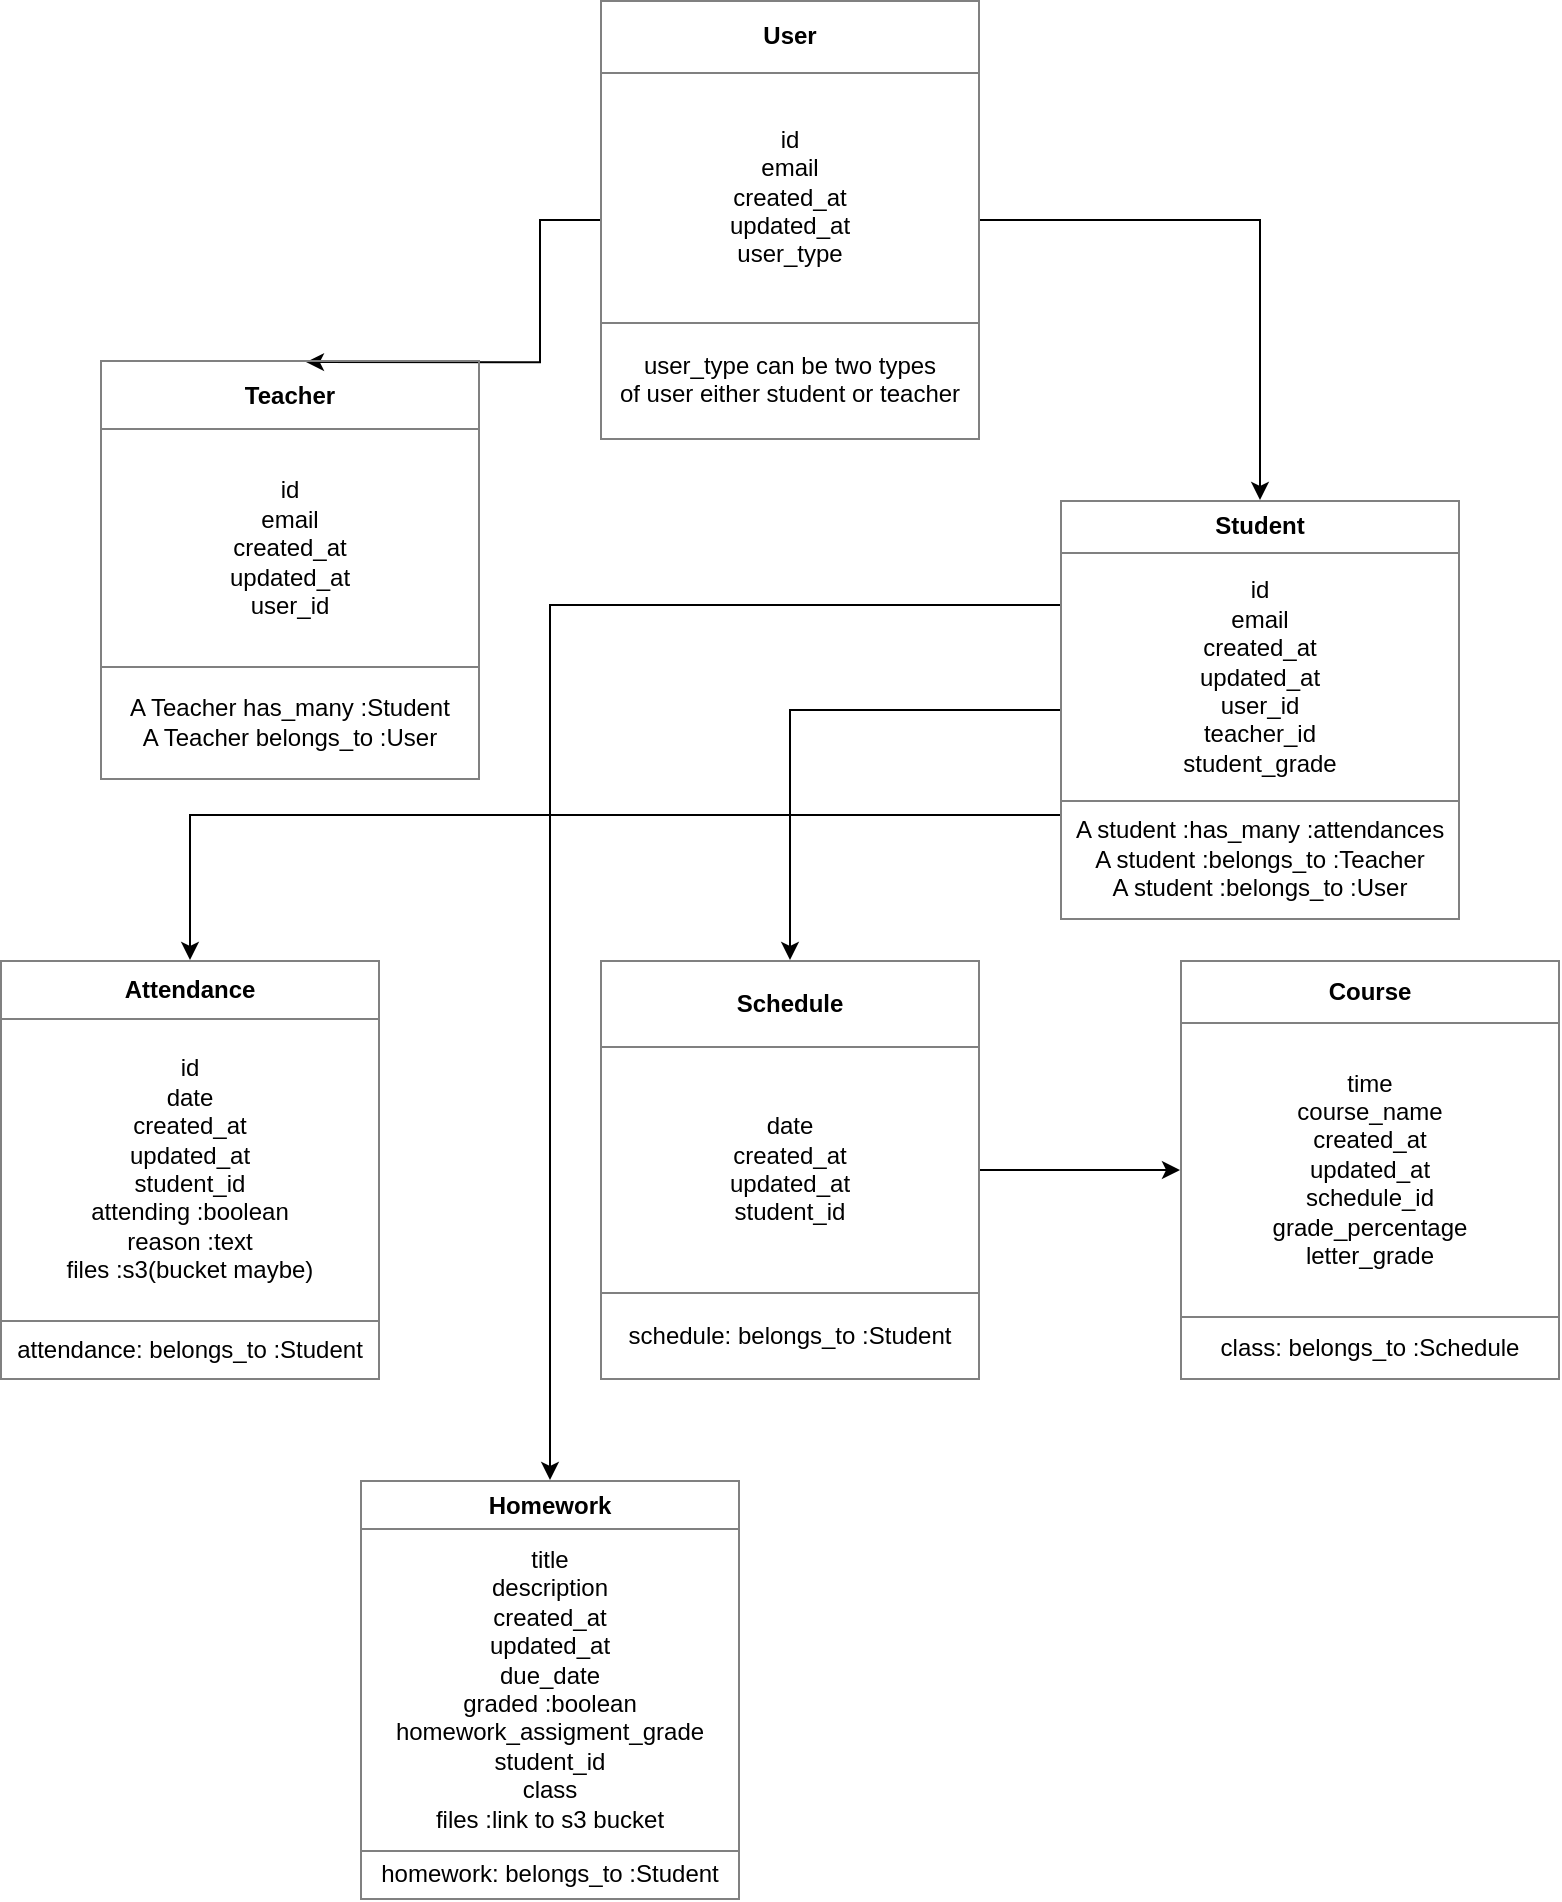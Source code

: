 <mxfile version="10.6.8" type="device"><diagram id="Oq43ahu04DMOhXBDNU10" name="Page-1"><mxGraphModel dx="843" dy="572" grid="1" gridSize="10" guides="1" tooltips="1" connect="1" arrows="1" fold="1" page="1" pageScale="1" pageWidth="850" pageHeight="1100" math="0" shadow="0"><root><mxCell id="0"/><mxCell id="1" parent="0"/><mxCell id="l5P2UlEM6DV-HDQL94uy-11" style="edgeStyle=orthogonalEdgeStyle;rounded=0;orthogonalLoop=1;jettySize=auto;html=1;exitX=0;exitY=0.5;exitDx=0;exitDy=0;entryX=0.542;entryY=0.005;entryDx=0;entryDy=0;entryPerimeter=0;" edge="1" parent="1" source="l5P2UlEM6DV-HDQL94uy-1" target="l5P2UlEM6DV-HDQL94uy-2"><mxGeometry relative="1" as="geometry"/></mxCell><mxCell id="l5P2UlEM6DV-HDQL94uy-12" style="edgeStyle=orthogonalEdgeStyle;rounded=0;orthogonalLoop=1;jettySize=auto;html=1;exitX=1;exitY=0.5;exitDx=0;exitDy=0;entryX=0.5;entryY=0;entryDx=0;entryDy=0;" edge="1" parent="1" source="l5P2UlEM6DV-HDQL94uy-1" target="l5P2UlEM6DV-HDQL94uy-4"><mxGeometry relative="1" as="geometry"/></mxCell><mxCell id="l5P2UlEM6DV-HDQL94uy-1" value="&lt;table border=&quot;1&quot; width=&quot;100%&quot; cellpadding=&quot;4&quot; style=&quot;width: 100% ; height: 100% ; border-collapse: collapse&quot;&gt;&lt;tbody&gt;&lt;tr&gt;&lt;th align=&quot;center&quot;&gt;&lt;b&gt;User&lt;/b&gt;&lt;/th&gt;&lt;/tr&gt;&lt;tr&gt;&lt;td align=&quot;center&quot;&gt;id&lt;br&gt;email&lt;br&gt;created_at&lt;br&gt;updated_at&lt;br&gt;user_type&lt;br&gt;&lt;/td&gt;&lt;/tr&gt;&lt;tr&gt;&lt;td align=&quot;center&quot;&gt;user_type can be two types &lt;br&gt;of user either student or teacher&lt;/td&gt;&lt;/tr&gt;&lt;/tbody&gt;&lt;/table&gt;" style="text;html=1;strokeColor=none;fillColor=none;overflow=fill;" vertex="1" parent="1"><mxGeometry x="330" y="20" width="190" height="220" as="geometry"/></mxCell><mxCell id="l5P2UlEM6DV-HDQL94uy-2" value="&lt;table border=&quot;1&quot; width=&quot;100%&quot; cellpadding=&quot;4&quot; style=&quot;width: 100% ; height: 100% ; border-collapse: collapse&quot;&gt;&lt;tbody&gt;&lt;tr&gt;&lt;th align=&quot;center&quot;&gt;&lt;b&gt;Teacher&lt;/b&gt;&lt;/th&gt;&lt;/tr&gt;&lt;tr&gt;&lt;td align=&quot;center&quot;&gt;id&lt;br&gt;email&lt;br&gt;created_at&lt;br&gt;updated_at&lt;br&gt;user_id&lt;br&gt;&lt;/td&gt;&lt;/tr&gt;&lt;tr&gt;&lt;td align=&quot;center&quot;&gt;A Teacher has_many :Student&lt;br&gt;A Teacher belongs_to :User&lt;/td&gt;&lt;/tr&gt;&lt;/tbody&gt;&lt;/table&gt;" style="text;html=1;strokeColor=none;fillColor=none;overflow=fill;" vertex="1" parent="1"><mxGeometry x="80" y="200" width="190" height="210" as="geometry"/></mxCell><mxCell id="l5P2UlEM6DV-HDQL94uy-13" style="edgeStyle=orthogonalEdgeStyle;rounded=0;orthogonalLoop=1;jettySize=auto;html=1;exitX=0;exitY=0.5;exitDx=0;exitDy=0;" edge="1" parent="1" source="l5P2UlEM6DV-HDQL94uy-4" target="l5P2UlEM6DV-HDQL94uy-8"><mxGeometry relative="1" as="geometry"/></mxCell><mxCell id="l5P2UlEM6DV-HDQL94uy-15" style="edgeStyle=orthogonalEdgeStyle;rounded=0;orthogonalLoop=1;jettySize=auto;html=1;exitX=0;exitY=0.75;exitDx=0;exitDy=0;" edge="1" parent="1" source="l5P2UlEM6DV-HDQL94uy-4" target="l5P2UlEM6DV-HDQL94uy-7"><mxGeometry relative="1" as="geometry"/></mxCell><mxCell id="l5P2UlEM6DV-HDQL94uy-18" style="edgeStyle=orthogonalEdgeStyle;rounded=0;orthogonalLoop=1;jettySize=auto;html=1;exitX=0;exitY=0.25;exitDx=0;exitDy=0;entryX=0.5;entryY=0;entryDx=0;entryDy=0;" edge="1" parent="1" source="l5P2UlEM6DV-HDQL94uy-4" target="l5P2UlEM6DV-HDQL94uy-10"><mxGeometry relative="1" as="geometry"/></mxCell><mxCell id="l5P2UlEM6DV-HDQL94uy-4" value="&lt;table border=&quot;1&quot; width=&quot;100%&quot; cellpadding=&quot;4&quot; style=&quot;width: 100% ; height: 100% ; border-collapse: collapse&quot;&gt;&lt;tbody&gt;&lt;tr&gt;&lt;th align=&quot;center&quot;&gt;&lt;b&gt;Student&lt;/b&gt;&lt;/th&gt;&lt;/tr&gt;&lt;tr&gt;&lt;td align=&quot;center&quot;&gt;id&lt;br&gt;email&lt;br&gt;created_at&lt;br&gt;updated_at&lt;br&gt;user_id&lt;br&gt;teacher_id&lt;br&gt;student_grade&lt;/td&gt;&lt;/tr&gt;&lt;tr&gt;&lt;td align=&quot;center&quot;&gt;A student :has_many :attendances&lt;br&gt;A student :belongs_to :Teacher&lt;br&gt;A student :belongs_to :User&lt;/td&gt;&lt;/tr&gt;&lt;/tbody&gt;&lt;/table&gt;" style="text;html=1;strokeColor=none;fillColor=none;overflow=fill;" vertex="1" parent="1"><mxGeometry x="560" y="270" width="200" height="210" as="geometry"/></mxCell><mxCell id="l5P2UlEM6DV-HDQL94uy-7" value="&lt;table border=&quot;1&quot; width=&quot;100%&quot; cellpadding=&quot;4&quot; style=&quot;width: 100% ; height: 100% ; border-collapse: collapse&quot;&gt;&lt;tbody&gt;&lt;tr&gt;&lt;th align=&quot;center&quot;&gt;&lt;b&gt;Attendance&lt;/b&gt;&lt;/th&gt;&lt;/tr&gt;&lt;tr&gt;&lt;td align=&quot;center&quot;&gt;id&lt;br&gt;date&lt;br&gt;created_at&lt;br&gt;updated_at&lt;br&gt;student_id&lt;br&gt;attending :boolean&lt;br&gt;reason :text&lt;br&gt;files :s3(bucket maybe)&lt;/td&gt;&lt;/tr&gt;&lt;tr&gt;&lt;td align=&quot;center&quot;&gt;attendance: belongs_to :Student&lt;/td&gt;&lt;/tr&gt;&lt;/tbody&gt;&lt;/table&gt;" style="text;html=1;strokeColor=none;fillColor=none;overflow=fill;" vertex="1" parent="1"><mxGeometry x="30" y="500" width="190" height="210" as="geometry"/></mxCell><mxCell id="l5P2UlEM6DV-HDQL94uy-16" style="edgeStyle=orthogonalEdgeStyle;rounded=0;orthogonalLoop=1;jettySize=auto;html=1;exitX=1;exitY=0.5;exitDx=0;exitDy=0;entryX=0;entryY=0.5;entryDx=0;entryDy=0;" edge="1" parent="1" source="l5P2UlEM6DV-HDQL94uy-8" target="l5P2UlEM6DV-HDQL94uy-9"><mxGeometry relative="1" as="geometry"/></mxCell><mxCell id="l5P2UlEM6DV-HDQL94uy-8" value="&lt;table border=&quot;1&quot; width=&quot;100%&quot; cellpadding=&quot;4&quot; style=&quot;width: 100% ; height: 100% ; border-collapse: collapse&quot;&gt;&lt;tbody&gt;&lt;tr&gt;&lt;th align=&quot;center&quot;&gt;&lt;b&gt;Schedule&lt;/b&gt;&lt;/th&gt;&lt;/tr&gt;&lt;tr&gt;&lt;td align=&quot;center&quot;&gt;date&lt;br&gt;created_at&lt;br&gt;updated_at&lt;br&gt;student_id&lt;br&gt;&lt;/td&gt;&lt;/tr&gt;&lt;tr&gt;&lt;td align=&quot;center&quot;&gt;schedule: belongs_to :Student&lt;/td&gt;&lt;/tr&gt;&lt;/tbody&gt;&lt;/table&gt;" style="text;html=1;strokeColor=none;fillColor=none;overflow=fill;" vertex="1" parent="1"><mxGeometry x="330" y="500" width="190" height="210" as="geometry"/></mxCell><mxCell id="l5P2UlEM6DV-HDQL94uy-9" value="&lt;table border=&quot;1&quot; width=&quot;100%&quot; cellpadding=&quot;4&quot; style=&quot;width: 100% ; height: 100% ; border-collapse: collapse&quot;&gt;&lt;tbody&gt;&lt;tr&gt;&lt;th align=&quot;center&quot;&gt;&lt;b&gt;Course&lt;/b&gt;&lt;/th&gt;&lt;/tr&gt;&lt;tr&gt;&lt;td align=&quot;center&quot;&gt;time&lt;br&gt;course_name&lt;br&gt;created_at&lt;br&gt;updated_at&lt;br&gt;schedule_id&lt;br&gt;grade_percentage&lt;br&gt;letter_grade&lt;/td&gt;&lt;/tr&gt;&lt;tr&gt;&lt;td align=&quot;center&quot;&gt;class: belongs_to :Schedule&lt;/td&gt;&lt;/tr&gt;&lt;/tbody&gt;&lt;/table&gt;" style="text;html=1;strokeColor=none;fillColor=none;overflow=fill;" vertex="1" parent="1"><mxGeometry x="620" y="500" width="190" height="210" as="geometry"/></mxCell><mxCell id="l5P2UlEM6DV-HDQL94uy-10" value="&lt;table border=&quot;1&quot; width=&quot;100%&quot; cellpadding=&quot;4&quot; style=&quot;width: 100% ; height: 100% ; border-collapse: collapse&quot;&gt;&lt;tbody&gt;&lt;tr&gt;&lt;th align=&quot;center&quot;&gt;&lt;b&gt;Homework&lt;/b&gt;&lt;/th&gt;&lt;/tr&gt;&lt;tr&gt;&lt;td align=&quot;center&quot;&gt;title&lt;br&gt;description&lt;br&gt;created_at&lt;br&gt;updated_at&lt;br&gt;due_date&lt;br&gt;graded :boolean&lt;br&gt;homework_assigment_grade&lt;br&gt;student_id&lt;br&gt;class&lt;br&gt;files :link to s3 bucket&lt;/td&gt;&lt;/tr&gt;&lt;tr&gt;&lt;td align=&quot;center&quot;&gt;homework: belongs_to :Student&lt;/td&gt;&lt;/tr&gt;&lt;/tbody&gt;&lt;/table&gt;" style="text;html=1;strokeColor=none;fillColor=none;overflow=fill;" vertex="1" parent="1"><mxGeometry x="210" y="760" width="190" height="210" as="geometry"/></mxCell></root></mxGraphModel></diagram></mxfile>